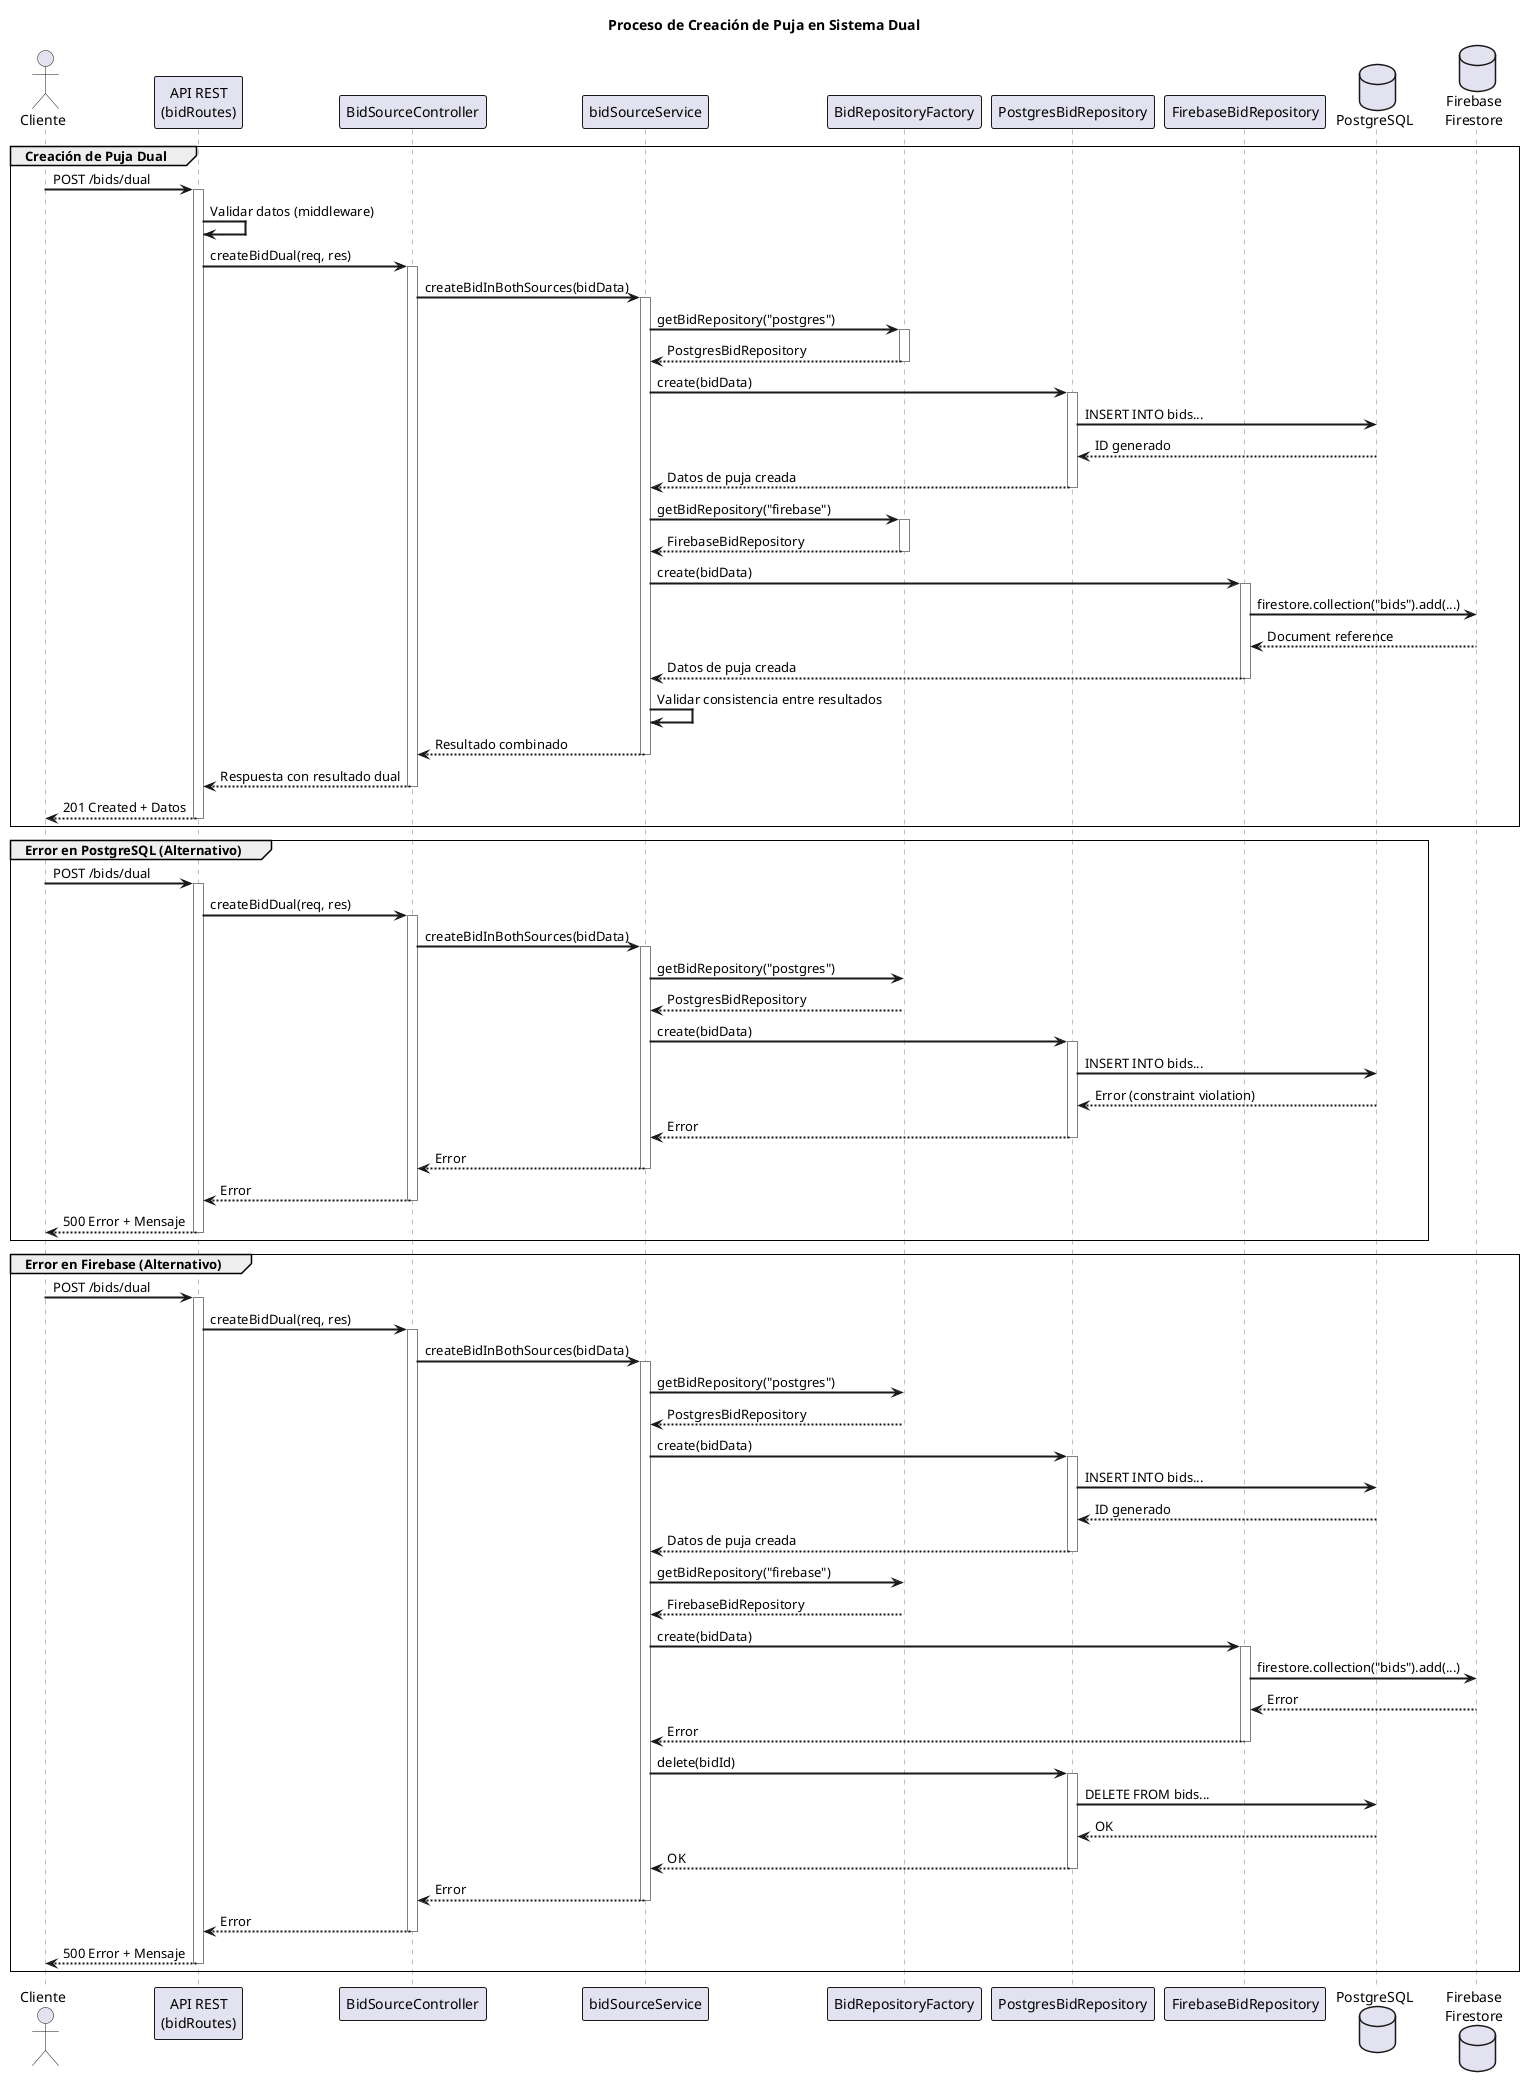 @startuml secuencia-creacion-puja-dual

' Estilos
skinparam backgroundColor white
skinparam sequenceArrowThickness 2
skinparam sequenceParticipantBorderThickness 1
skinparam sequenceLifeLineBorderColor gray
skinparam sequenceGroupBorderThickness 1
skinparam sequenceGroupHeaderFontStyle bold

title Proceso de Creación de Puja en Sistema Dual

' Participantes
actor Cliente
participant "API REST\n(bidRoutes)" as API
participant "BidSourceController" as Controller
participant "bidSourceService" as Service
participant "BidRepositoryFactory" as Factory
participant "PostgresBidRepository" as PostgresRepo
participant "FirebaseBidRepository" as FirebaseRepo
database "PostgreSQL" as PostgresDB
database "Firebase\nFirestore" as Firebase

' Flujo principal
group Creación de Puja Dual
    Cliente -> API: POST /bids/dual
    activate API
    
    API -> API: Validar datos (middleware)
    
    API -> Controller: createBidDual(req, res)
    activate Controller
    
    Controller -> Service: createBidInBothSources(bidData)
    activate Service
    
    Service -> Factory: getBidRepository("postgres")
    activate Factory
    Factory --> Service: PostgresBidRepository
    deactivate Factory
    
    Service -> PostgresRepo: create(bidData)
    activate PostgresRepo
    PostgresRepo -> PostgresDB: INSERT INTO bids...
    PostgresDB --> PostgresRepo: ID generado
    PostgresRepo --> Service: Datos de puja creada
    deactivate PostgresRepo
    
    Service -> Factory: getBidRepository("firebase")
    activate Factory
    Factory --> Service: FirebaseBidRepository
    deactivate Factory
    
    Service -> FirebaseRepo: create(bidData)
    activate FirebaseRepo
    FirebaseRepo -> Firebase: firestore.collection("bids").add(...)
    Firebase --> FirebaseRepo: Document reference
    FirebaseRepo --> Service: Datos de puja creada
    deactivate FirebaseRepo
    
    Service -> Service: Validar consistencia entre resultados
    
    Service --> Controller: Resultado combinado
    deactivate Service
    
    Controller --> API: Respuesta con resultado dual
    deactivate Controller
    
    API --> Cliente: 201 Created + Datos
    deactivate API
end

' Flujo alternativo: Error en PostgreSQL
group Error en PostgreSQL (Alternativo)
    Cliente -> API: POST /bids/dual
    activate API
    
    API -> Controller: createBidDual(req, res)
    activate Controller
    
    Controller -> Service: createBidInBothSources(bidData)
    activate Service
    
    Service -> Factory: getBidRepository("postgres")
    Factory --> Service: PostgresBidRepository
    
    Service -> PostgresRepo: create(bidData)
    activate PostgresRepo
    PostgresRepo -> PostgresDB: INSERT INTO bids...
    PostgresDB --> PostgresRepo: Error (constraint violation)
    PostgresRepo --> Service: Error
    deactivate PostgresRepo
    
    Service --> Controller: Error
    deactivate Service
    
    Controller --> API: Error
    deactivate Controller
    
    API --> Cliente: 500 Error + Mensaje
    deactivate API
end

' Flujo alternativo: Error en Firebase
group Error en Firebase (Alternativo)
    Cliente -> API: POST /bids/dual
    activate API
    
    API -> Controller: createBidDual(req, res)
    activate Controller
    
    Controller -> Service: createBidInBothSources(bidData)
    activate Service
    
    Service -> Factory: getBidRepository("postgres")
    Factory --> Service: PostgresBidRepository
    
    Service -> PostgresRepo: create(bidData)
    activate PostgresRepo
    PostgresRepo -> PostgresDB: INSERT INTO bids...
    PostgresDB --> PostgresRepo: ID generado
    PostgresRepo --> Service: Datos de puja creada
    deactivate PostgresRepo
    
    Service -> Factory: getBidRepository("firebase")
    Factory --> Service: FirebaseBidRepository
    
    Service -> FirebaseRepo: create(bidData)
    activate FirebaseRepo
    FirebaseRepo -> Firebase: firestore.collection("bids").add(...)
    Firebase --> FirebaseRepo: Error
    FirebaseRepo --> Service: Error
    deactivate FirebaseRepo
    
    Service -> PostgresRepo: delete(bidId)
    activate PostgresRepo
    PostgresRepo -> PostgresDB: DELETE FROM bids...
    PostgresDB --> PostgresRepo: OK
    PostgresRepo --> Service: OK
    deactivate PostgresRepo
    
    Service --> Controller: Error
    deactivate Service
    
    Controller --> API: Error
    deactivate Controller
    
    API --> Cliente: 500 Error + Mensaje
    deactivate API
end

@enduml

